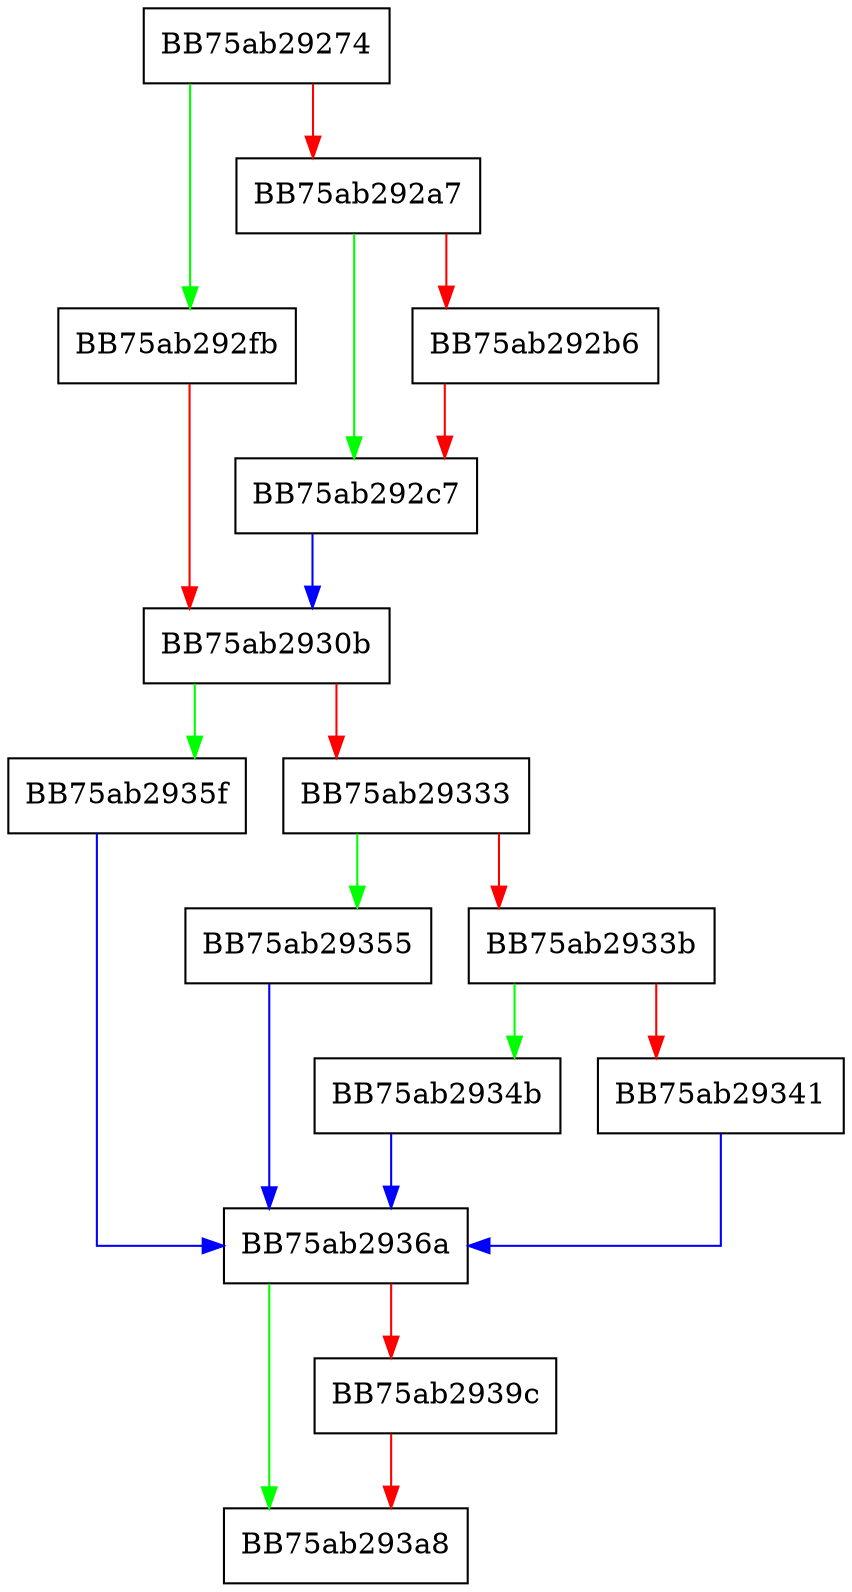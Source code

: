 digraph decode_modrm {
  node [shape="box"];
  graph [splines=ortho];
  BB75ab29274 -> BB75ab292fb [color="green"];
  BB75ab29274 -> BB75ab292a7 [color="red"];
  BB75ab292a7 -> BB75ab292c7 [color="green"];
  BB75ab292a7 -> BB75ab292b6 [color="red"];
  BB75ab292b6 -> BB75ab292c7 [color="red"];
  BB75ab292c7 -> BB75ab2930b [color="blue"];
  BB75ab292fb -> BB75ab2930b [color="red"];
  BB75ab2930b -> BB75ab2935f [color="green"];
  BB75ab2930b -> BB75ab29333 [color="red"];
  BB75ab29333 -> BB75ab29355 [color="green"];
  BB75ab29333 -> BB75ab2933b [color="red"];
  BB75ab2933b -> BB75ab2934b [color="green"];
  BB75ab2933b -> BB75ab29341 [color="red"];
  BB75ab29341 -> BB75ab2936a [color="blue"];
  BB75ab2934b -> BB75ab2936a [color="blue"];
  BB75ab29355 -> BB75ab2936a [color="blue"];
  BB75ab2935f -> BB75ab2936a [color="blue"];
  BB75ab2936a -> BB75ab293a8 [color="green"];
  BB75ab2936a -> BB75ab2939c [color="red"];
  BB75ab2939c -> BB75ab293a8 [color="red"];
}